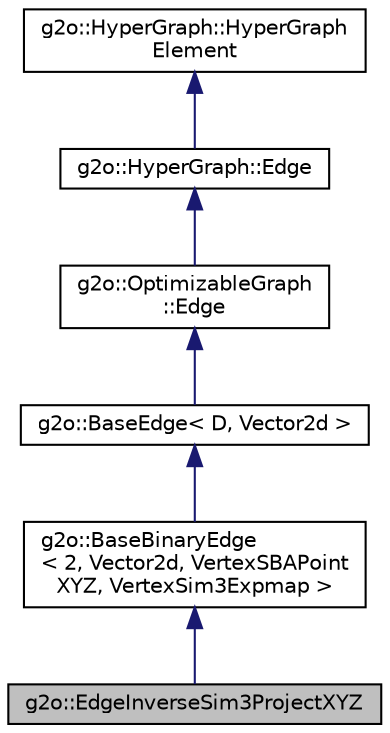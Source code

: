 digraph "g2o::EdgeInverseSim3ProjectXYZ"
{
  edge [fontname="Helvetica",fontsize="10",labelfontname="Helvetica",labelfontsize="10"];
  node [fontname="Helvetica",fontsize="10",shape=record];
  Node0 [label="g2o::EdgeInverseSim3ProjectXYZ",height=0.2,width=0.4,color="black", fillcolor="grey75", style="filled", fontcolor="black"];
  Node1 -> Node0 [dir="back",color="midnightblue",fontsize="10",style="solid",fontname="Helvetica"];
  Node1 [label="g2o::BaseBinaryEdge\l\< 2, Vector2d, VertexSBAPoint\lXYZ, VertexSim3Expmap \>",height=0.2,width=0.4,color="black", fillcolor="white", style="filled",URL="$classg2o_1_1_base_binary_edge.html"];
  Node2 -> Node1 [dir="back",color="midnightblue",fontsize="10",style="solid",fontname="Helvetica"];
  Node2 [label="g2o::BaseEdge\< D, Vector2d \>",height=0.2,width=0.4,color="black", fillcolor="white", style="filled",URL="$classg2o_1_1_base_edge.html"];
  Node3 -> Node2 [dir="back",color="midnightblue",fontsize="10",style="solid",fontname="Helvetica"];
  Node3 [label="g2o::OptimizableGraph\l::Edge",height=0.2,width=0.4,color="black", fillcolor="white", style="filled",URL="$classg2o_1_1_optimizable_graph_1_1_edge.html"];
  Node4 -> Node3 [dir="back",color="midnightblue",fontsize="10",style="solid",fontname="Helvetica"];
  Node4 [label="g2o::HyperGraph::Edge",height=0.2,width=0.4,color="black", fillcolor="white", style="filled",URL="$classg2o_1_1_hyper_graph_1_1_edge.html"];
  Node5 -> Node4 [dir="back",color="midnightblue",fontsize="10",style="solid",fontname="Helvetica"];
  Node5 [label="g2o::HyperGraph::HyperGraph\lElement",height=0.2,width=0.4,color="black", fillcolor="white", style="filled",URL="$structg2o_1_1_hyper_graph_1_1_hyper_graph_element.html"];
}
